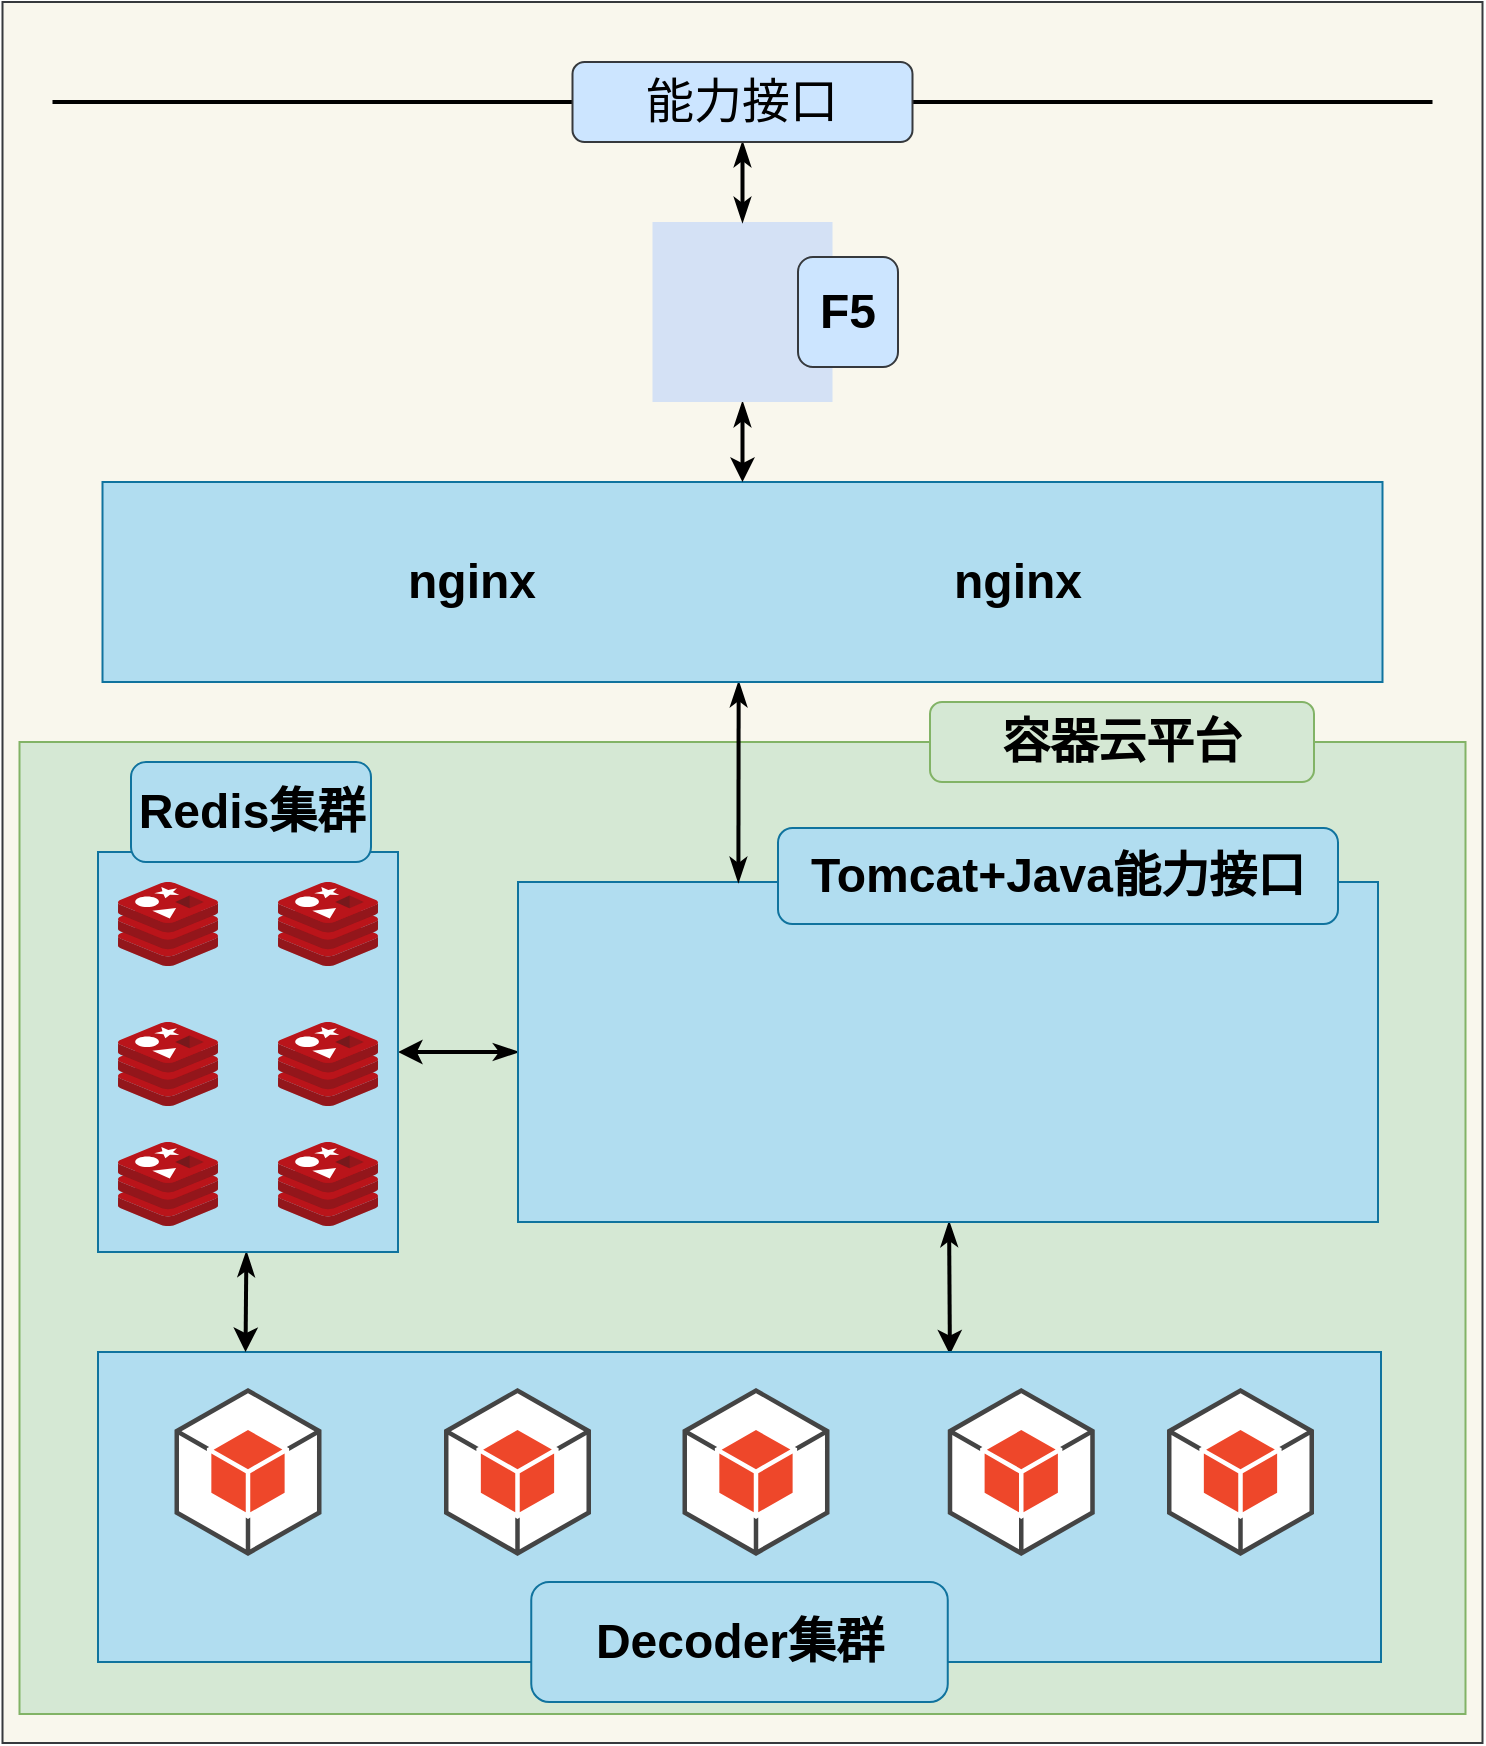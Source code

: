 <mxfile version="13.6.6" type="github">
  <diagram name="Page-1" id="822b0af5-4adb-64df-f703-e8dfc1f81529">
    <mxGraphModel dx="1313" dy="1710" grid="1" gridSize="10" guides="1" tooltips="1" connect="1" arrows="1" fold="1" page="1" pageScale="1" pageWidth="1100" pageHeight="850" background="#ffffff" math="0" shadow="0">
      <root>
        <mxCell id="0" />
        <mxCell id="1" parent="0" />
        <mxCell id="hOKnkmHe6JxO4ccgHOW9-70" value="" style="whiteSpace=wrap;html=1;labelBackgroundColor=#ffffff;sketch=0;glass=0;shadow=0;fillColor=#f9f7ed;strokeColor=#36393d;" vertex="1" parent="1">
          <mxGeometry x="212.25" y="-20" width="740" height="870.5" as="geometry" />
        </mxCell>
        <mxCell id="hOKnkmHe6JxO4ccgHOW9-111" value="" style="rounded=0;whiteSpace=wrap;html=1;shadow=0;glass=0;labelBackgroundColor=none;sketch=0;strokeColor=#82b366;fillColor=#d5e8d4;fontSize=24;" vertex="1" parent="1">
          <mxGeometry x="220.75" y="350" width="723" height="486" as="geometry" />
        </mxCell>
        <mxCell id="hOKnkmHe6JxO4ccgHOW9-61" style="edgeStyle=none;orthogonalLoop=1;jettySize=auto;html=1;entryX=1;entryY=0.5;entryDx=0;entryDy=0;startArrow=classicThin;startFill=1;strokeWidth=2;" edge="1" parent="1" source="hOKnkmHe6JxO4ccgHOW9-47" target="hOKnkmHe6JxO4ccgHOW9-34">
          <mxGeometry relative="1" as="geometry" />
        </mxCell>
        <mxCell id="hOKnkmHe6JxO4ccgHOW9-63" style="edgeStyle=none;orthogonalLoop=1;jettySize=auto;html=1;startArrow=classicThin;startFill=1;strokeWidth=2;entryX=0.664;entryY=0.008;entryDx=0;entryDy=0;entryPerimeter=0;" edge="1" parent="1" source="hOKnkmHe6JxO4ccgHOW9-47" target="hOKnkmHe6JxO4ccgHOW9-43">
          <mxGeometry relative="1" as="geometry">
            <mxPoint x="685" y="650" as="targetPoint" />
          </mxGeometry>
        </mxCell>
        <mxCell id="hOKnkmHe6JxO4ccgHOW9-47" value="" style="whiteSpace=wrap;html=1;labelBackgroundColor=#ffffff;sketch=0;fillColor=#b1ddf0;strokeColor=#10739e;" vertex="1" parent="1">
          <mxGeometry x="470" y="420" width="430" height="170" as="geometry" />
        </mxCell>
        <mxCell id="hOKnkmHe6JxO4ccgHOW9-43" value="" style="whiteSpace=wrap;html=1;labelBackgroundColor=#ffffff;sketch=0;fillColor=#b1ddf0;strokeColor=#10739e;" vertex="1" parent="1">
          <mxGeometry x="260" y="655" width="641.5" height="155" as="geometry" />
        </mxCell>
        <mxCell id="hOKnkmHe6JxO4ccgHOW9-50" style="edgeStyle=orthogonalEdgeStyle;orthogonalLoop=1;jettySize=auto;html=1;exitX=1;exitY=0.5;exitDx=0;exitDy=0;entryX=1;entryY=0.5;entryDx=0;entryDy=0;" edge="1" parent="1" source="hOKnkmHe6JxO4ccgHOW9-34" target="hOKnkmHe6JxO4ccgHOW9-34">
          <mxGeometry relative="1" as="geometry" />
        </mxCell>
        <mxCell id="hOKnkmHe6JxO4ccgHOW9-65" value="" style="edgeStyle=none;orthogonalLoop=1;jettySize=auto;html=1;startArrow=classicThin;startFill=1;entryX=0.115;entryY=0;entryDx=0;entryDy=0;entryPerimeter=0;strokeWidth=2;" edge="1" parent="1" source="hOKnkmHe6JxO4ccgHOW9-34" target="hOKnkmHe6JxO4ccgHOW9-43">
          <mxGeometry relative="1" as="geometry">
            <mxPoint x="335" y="650" as="targetPoint" />
          </mxGeometry>
        </mxCell>
        <mxCell id="hOKnkmHe6JxO4ccgHOW9-34" value="" style="whiteSpace=wrap;html=1;sketch=0;fillColor=#b1ddf0;strokeColor=#10739e;" vertex="1" parent="1">
          <mxGeometry x="260" y="405" width="150" height="200" as="geometry" />
        </mxCell>
        <mxCell id="hOKnkmHe6JxO4ccgHOW9-10" value="" style="aspect=fixed;html=1;points=[];align=center;image;fontSize=12;image=img/lib/mscae/Cache_Redis_Product.svg;" vertex="1" parent="1">
          <mxGeometry x="270" y="490" width="50" height="42" as="geometry" />
        </mxCell>
        <mxCell id="hOKnkmHe6JxO4ccgHOW9-11" value="" style="aspect=fixed;html=1;points=[];align=center;image;fontSize=12;image=img/lib/mscae/Cache_Redis_Product.svg;" vertex="1" parent="1">
          <mxGeometry x="270" y="550" width="50" height="42" as="geometry" />
        </mxCell>
        <mxCell id="hOKnkmHe6JxO4ccgHOW9-12" value="" style="aspect=fixed;html=1;points=[];align=center;image;fontSize=12;image=img/lib/mscae/Cache_Redis_Product.svg;" vertex="1" parent="1">
          <mxGeometry x="270" y="420" width="50" height="42" as="geometry" />
        </mxCell>
        <mxCell id="hOKnkmHe6JxO4ccgHOW9-13" value="" style="aspect=fixed;html=1;points=[];align=center;image;fontSize=12;image=img/lib/mscae/Cache_Redis_Product.svg;" vertex="1" parent="1">
          <mxGeometry x="350" y="550" width="50" height="42" as="geometry" />
        </mxCell>
        <mxCell id="hOKnkmHe6JxO4ccgHOW9-14" value="" style="aspect=fixed;html=1;points=[];align=center;image;fontSize=12;image=img/lib/mscae/Cache_Redis_Product.svg;" vertex="1" parent="1">
          <mxGeometry x="350" y="420" width="50" height="42" as="geometry" />
        </mxCell>
        <mxCell id="hOKnkmHe6JxO4ccgHOW9-15" value="" style="aspect=fixed;html=1;points=[];align=center;image;fontSize=12;image=img/lib/mscae/Cache_Redis_Product.svg;" vertex="1" parent="1">
          <mxGeometry x="350" y="490" width="50" height="42" as="geometry" />
        </mxCell>
        <mxCell id="hOKnkmHe6JxO4ccgHOW9-113" style="edgeStyle=none;rounded=0;orthogonalLoop=1;jettySize=auto;html=1;startArrow=classicThin;startFill=1;endArrow=classicThin;endFill=1;strokeWidth=2;fontSize=24;fontColor=#000000;exitX=0.497;exitY=1;exitDx=0;exitDy=0;exitPerimeter=0;" edge="1" parent="1" source="hOKnkmHe6JxO4ccgHOW9-29">
          <mxGeometry relative="1" as="geometry">
            <mxPoint x="570" y="330" as="sourcePoint" />
            <mxPoint x="580.2" y="420" as="targetPoint" />
          </mxGeometry>
        </mxCell>
        <mxCell id="hOKnkmHe6JxO4ccgHOW9-29" value="" style="whiteSpace=wrap;html=1;sketch=0;fillColor=#b1ddf0;strokeColor=#10739e;align=center;glass=0;shadow=0;" vertex="1" parent="1">
          <mxGeometry x="262.25" y="220" width="640" height="100" as="geometry" />
        </mxCell>
        <mxCell id="hOKnkmHe6JxO4ccgHOW9-30" value="" style="shape=image;html=1;verticalAlign=top;verticalLabelPosition=bottom;labelBackgroundColor=#ffffff;imageAspect=0;aspect=fixed;image=https://cdn4.iconfinder.com/data/icons/logos-brands-5/24/nginx-128.png;sketch=1;" vertex="1" parent="1">
          <mxGeometry x="276.5" y="240" width="60" height="60" as="geometry" />
        </mxCell>
        <mxCell id="hOKnkmHe6JxO4ccgHOW9-32" value="" style="shape=image;html=1;verticalAlign=top;verticalLabelPosition=bottom;labelBackgroundColor=#ffffff;imageAspect=0;aspect=fixed;image=https://cdn4.iconfinder.com/data/icons/logos-brands-5/24/nginx-128.png;sketch=1;" vertex="1" parent="1">
          <mxGeometry x="550" y="240" width="60" height="60" as="geometry" />
        </mxCell>
        <mxCell id="hOKnkmHe6JxO4ccgHOW9-33" value="" style="shape=image;html=1;verticalAlign=top;verticalLabelPosition=bottom;labelBackgroundColor=#ffffff;imageAspect=0;aspect=fixed;image=https://cdn4.iconfinder.com/data/icons/logos-brands-5/24/nginx-128.png;sketch=1;" vertex="1" parent="1">
          <mxGeometry x="820" y="240" width="60" height="60" as="geometry" />
        </mxCell>
        <mxCell id="hOKnkmHe6JxO4ccgHOW9-38" value="" style="outlineConnect=0;dashed=0;verticalLabelPosition=bottom;verticalAlign=top;align=center;html=1;shape=mxgraph.aws3.android;fillColor=#EE472A;gradientColor=none;sketch=0;" vertex="1" parent="1">
          <mxGeometry x="298.25" y="673" width="73.5" height="84" as="geometry" />
        </mxCell>
        <mxCell id="hOKnkmHe6JxO4ccgHOW9-59" style="orthogonalLoop=1;jettySize=auto;html=1;exitX=0.5;exitY=1;exitDx=0;exitDy=0;startArrow=classicThin;startFill=1;strokeWidth=2;entryX=0.5;entryY=0;entryDx=0;entryDy=0;" edge="1" parent="1" source="hOKnkmHe6JxO4ccgHOW9-42" target="hOKnkmHe6JxO4ccgHOW9-29">
          <mxGeometry relative="1" as="geometry">
            <mxPoint x="582" y="210" as="targetPoint" />
          </mxGeometry>
        </mxCell>
        <mxCell id="hOKnkmHe6JxO4ccgHOW9-42" value="" style="shape=image;html=1;verticalAlign=top;verticalLabelPosition=bottom;labelBackgroundColor=#ffffff;imageAspect=0;aspect=fixed;image=https://cdn1.iconfinder.com/data/icons/web-and-mobile-in-square/100/WebInSquare_1.5EXTENDED-19-128.png;sketch=0;align=right;dashed=1;imageBackground=#D4E1F5;" vertex="1" parent="1">
          <mxGeometry x="537.25" y="90" width="90" height="90" as="geometry" />
        </mxCell>
        <mxCell id="hOKnkmHe6JxO4ccgHOW9-49" value="" style="outlineConnect=0;dashed=0;verticalLabelPosition=bottom;verticalAlign=top;align=center;html=1;shape=mxgraph.aws3.android;fillColor=#EE472A;gradientColor=none;sketch=0;" vertex="1" parent="1">
          <mxGeometry x="433" y="673" width="73.5" height="84" as="geometry" />
        </mxCell>
        <mxCell id="hOKnkmHe6JxO4ccgHOW9-53" value="" style="outlineConnect=0;dashed=0;verticalLabelPosition=bottom;verticalAlign=top;align=center;html=1;shape=mxgraph.aws3.android;fillColor=#EE472A;gradientColor=none;sketch=0;" vertex="1" parent="1">
          <mxGeometry x="552.25" y="673" width="73.5" height="84" as="geometry" />
        </mxCell>
        <mxCell id="hOKnkmHe6JxO4ccgHOW9-54" value="" style="outlineConnect=0;dashed=0;verticalLabelPosition=bottom;verticalAlign=top;align=center;html=1;shape=mxgraph.aws3.android;fillColor=#EE472A;gradientColor=none;sketch=0;" vertex="1" parent="1">
          <mxGeometry x="684.88" y="673" width="73.5" height="84" as="geometry" />
        </mxCell>
        <mxCell id="hOKnkmHe6JxO4ccgHOW9-55" value="" style="outlineConnect=0;dashed=0;verticalLabelPosition=bottom;verticalAlign=top;align=center;html=1;shape=mxgraph.aws3.android;fillColor=#EE472A;gradientColor=none;sketch=0;" vertex="1" parent="1">
          <mxGeometry x="794.5" y="673" width="73.5" height="84" as="geometry" />
        </mxCell>
        <mxCell id="hOKnkmHe6JxO4ccgHOW9-57" value="" style="shape=image;html=1;verticalAlign=top;verticalLabelPosition=bottom;labelBackgroundColor=#ffffff;imageAspect=0;aspect=fixed;image=https://cdn0.iconfinder.com/data/icons/file-names-vol-6-2/512/03-2-128.png;sketch=0;" vertex="1" parent="1">
          <mxGeometry x="516" y="447" width="128" height="128" as="geometry" />
        </mxCell>
        <mxCell id="hOKnkmHe6JxO4ccgHOW9-58" value="" style="shape=image;html=1;verticalAlign=top;verticalLabelPosition=bottom;labelBackgroundColor=#ffffff;imageAspect=0;aspect=fixed;image=https://cdn0.iconfinder.com/data/icons/file-names-vol-6-2/512/03-2-128.png;sketch=0;" vertex="1" parent="1">
          <mxGeometry x="740" y="447" width="128" height="128" as="geometry" />
        </mxCell>
        <mxCell id="hOKnkmHe6JxO4ccgHOW9-79" value="&lt;b&gt;nginx&lt;/b&gt;" style="rounded=0;whiteSpace=wrap;html=1;shadow=0;glass=0;dashed=1;labelBackgroundColor=none;sketch=0;fontSize=24;fillColor=none;strokeColor=none;" vertex="1" parent="1">
          <mxGeometry x="386.5" y="240" width="120" height="60" as="geometry" />
        </mxCell>
        <mxCell id="hOKnkmHe6JxO4ccgHOW9-80" value="&lt;b&gt;nginx&lt;/b&gt;" style="rounded=0;whiteSpace=wrap;html=1;shadow=0;glass=0;dashed=1;labelBackgroundColor=none;sketch=0;fontSize=24;fillColor=none;strokeColor=none;" vertex="1" parent="1">
          <mxGeometry x="660" y="240" width="120" height="60" as="geometry" />
        </mxCell>
        <mxCell id="hOKnkmHe6JxO4ccgHOW9-81" value="&lt;b&gt;Tomcat+Java能力接口&lt;/b&gt;" style="rounded=1;whiteSpace=wrap;html=1;shadow=0;glass=0;labelBackgroundColor=none;sketch=0;strokeColor=#10739e;fontSize=24;fillColor=#b1ddf0;" vertex="1" parent="1">
          <mxGeometry x="600" y="393" width="280" height="48" as="geometry" />
        </mxCell>
        <mxCell id="hOKnkmHe6JxO4ccgHOW9-82" value="&lt;b&gt;Redis集群&lt;/b&gt;" style="rounded=1;whiteSpace=wrap;html=1;shadow=0;glass=0;labelBackgroundColor=none;sketch=0;strokeColor=#10739e;fillColor=#b1ddf0;fontSize=24;" vertex="1" parent="1">
          <mxGeometry x="276.5" y="360" width="120" height="50" as="geometry" />
        </mxCell>
        <mxCell id="hOKnkmHe6JxO4ccgHOW9-84" value="Decoder集群" style="rounded=1;whiteSpace=wrap;html=1;shadow=0;glass=0;labelBackgroundColor=none;sketch=0;strokeColor=#10739e;fillColor=#b1ddf0;fontSize=24;fontStyle=1" vertex="1" parent="1">
          <mxGeometry x="476.63" y="770" width="208.25" height="60" as="geometry" />
        </mxCell>
        <mxCell id="hOKnkmHe6JxO4ccgHOW9-88" style="edgeStyle=none;rounded=0;orthogonalLoop=1;jettySize=auto;html=1;exitX=0.5;exitY=1;exitDx=0;exitDy=0;startArrow=classicThin;startFill=1;strokeWidth=2;fontSize=24;fontColor=#000000;" edge="1" parent="1">
          <mxGeometry relative="1" as="geometry">
            <mxPoint x="746.755" y="800" as="sourcePoint" />
            <mxPoint x="746.755" y="800" as="targetPoint" />
          </mxGeometry>
        </mxCell>
        <mxCell id="hOKnkmHe6JxO4ccgHOW9-90" style="edgeStyle=none;rounded=0;orthogonalLoop=1;jettySize=auto;html=1;exitX=0.25;exitY=1;exitDx=0;exitDy=0;startArrow=classicThin;startFill=1;strokeWidth=2;fontSize=24;fontColor=#000000;" edge="1" parent="1">
          <mxGeometry relative="1" as="geometry">
            <mxPoint x="506.303" y="800" as="sourcePoint" />
            <mxPoint x="506.303" y="800" as="targetPoint" />
          </mxGeometry>
        </mxCell>
        <mxCell id="hOKnkmHe6JxO4ccgHOW9-91" value="&lt;b&gt;F5&lt;/b&gt;" style="rounded=1;whiteSpace=wrap;html=1;shadow=0;glass=0;labelBackgroundColor=none;sketch=0;strokeColor=#36393d;fillColor=#cce5ff;fontSize=24;" vertex="1" parent="1">
          <mxGeometry x="610" y="107.5" width="50" height="55" as="geometry" />
        </mxCell>
        <mxCell id="hOKnkmHe6JxO4ccgHOW9-100" value="" style="line;strokeWidth=2;html=1;rounded=1;shadow=0;glass=0;labelBackgroundColor=none;sketch=0;fillColor=#ffffff;fontSize=24;fontColor=#000000;" vertex="1" parent="1">
          <mxGeometry x="237.25" y="25" width="690" height="10" as="geometry" />
        </mxCell>
        <mxCell id="hOKnkmHe6JxO4ccgHOW9-104" style="edgeStyle=none;rounded=0;orthogonalLoop=1;jettySize=auto;html=1;exitX=0.5;exitY=1;exitDx=0;exitDy=0;startArrow=classicThin;startFill=1;strokeWidth=2;fontSize=24;fontColor=#000000;endArrow=classicThin;endFill=1;" edge="1" parent="1" source="hOKnkmHe6JxO4ccgHOW9-101" target="hOKnkmHe6JxO4ccgHOW9-42">
          <mxGeometry relative="1" as="geometry" />
        </mxCell>
        <mxCell id="hOKnkmHe6JxO4ccgHOW9-101" value="能力接口" style="rounded=1;whiteSpace=wrap;html=1;shadow=0;glass=0;labelBackgroundColor=none;sketch=0;strokeColor=#36393d;fillColor=#cce5ff;fontSize=24;" vertex="1" parent="1">
          <mxGeometry x="497.25" y="10" width="170" height="40" as="geometry" />
        </mxCell>
        <mxCell id="hOKnkmHe6JxO4ccgHOW9-112" value="容器云平台" style="rounded=1;whiteSpace=wrap;html=1;shadow=0;glass=0;labelBackgroundColor=none;sketch=0;strokeColor=#82b366;fillColor=#d5e8d4;fontSize=24;fontStyle=1" vertex="1" parent="1">
          <mxGeometry x="676" y="330" width="192" height="40" as="geometry" />
        </mxCell>
      </root>
    </mxGraphModel>
  </diagram>
</mxfile>
